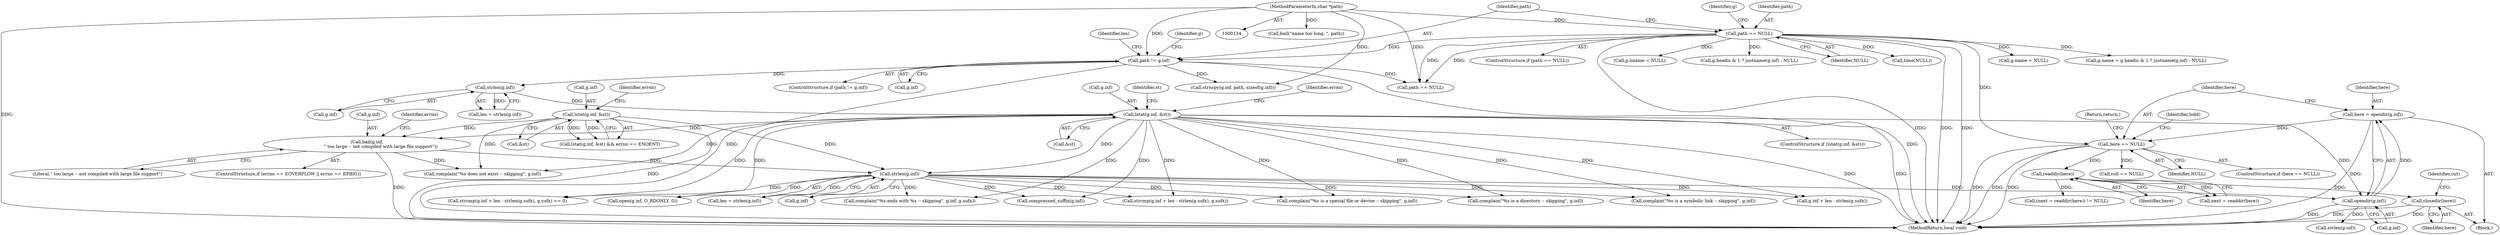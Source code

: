digraph "0_pigz_fdad1406b3ec809f4954ff7cdf9e99eb18c2458f@pointer" {
"1000553" [label="(Call,closedir(here))"];
"1000438" [label="(Call,readdir(here))"];
"1000409" [label="(Call,here == NULL)"];
"1000402" [label="(Call,here = opendir(g.inf))"];
"1000404" [label="(Call,opendir(g.inf))"];
"1000232" [label="(Call,lstat(g.inf, &st))"];
"1000227" [label="(Call,strlen(g.inf))"];
"1000196" [label="(Call,path != g.inf)"];
"1000148" [label="(Call,path == NULL)"];
"1000135" [label="(MethodParameterIn,char *path)"];
"1000304" [label="(Call,strlen(g.inf))"];
"1000281" [label="(Call,bail(g.inf,\n                    \" too large -- not compiled with large file support\"))"];
"1000264" [label="(Call,lstat(g.inf, &st))"];
"1000563" [label="(Call,strlen(g.inf))"];
"1000281" [label="(Call,bail(g.inf,\n                    \" too large -- not compiled with large file support\"))"];
"1000811" [label="(Call,g.hname = NULL)"];
"1000782" [label="(Call,g.headis & 1 ? justname(g.inf) : NULL)"];
"1000411" [label="(Identifier,NULL)"];
"1000358" [label="(Call,complain(\"%s is a symbolic link -- skipping\", g.inf))"];
"1000695" [label="(Call,g.inf + len - strlen(g.sufx))"];
"1000410" [label="(Identifier,here)"];
"1000412" [label="(Return,return;)"];
"1000414" [label="(Identifier,hold)"];
"1000222" [label="(Call,bail(\"name too long: \", path))"];
"1000273" [label="(ControlStructure,if (errno == EOVERFLOW || errno == EFBIG))"];
"1000282" [label="(Call,g.inf)"];
"1000263" [label="(Call,lstat(g.inf, &st) && errno == ENOENT)"];
"1000197" [label="(Identifier,path)"];
"1000421" [label="(Call,roll == NULL)"];
"1000438" [label="(Call,readdir(here))"];
"1000739" [label="(Call,compressed_suffix(g.inf))"];
"1000439" [label="(Identifier,here)"];
"1000148" [label="(Call,path == NULL)"];
"1000404" [label="(Call,opendir(g.inf))"];
"1000333" [label="(Call,complain(\"%s is a special file or device -- skipping\", g.inf))"];
"1000378" [label="(Call,complain(\"%s is a directory -- skipping\", g.inf))"];
"1000693" [label="(Call,strcmp(g.inf + len - strlen(g.sufx), g.sufx) == 0)"];
"1000960" [label="(Call,path == NULL)"];
"1000184" [label="(Call,time(NULL))"];
"1000285" [label="(Literal,\" too large -- not compiled with large file support\")"];
"1000694" [label="(Call,strcmp(g.inf + len - strlen(g.sufx), g.sufx))"];
"1000553" [label="(Call,closedir(here))"];
"1000403" [label="(Identifier,here)"];
"1000710" [label="(Call,complain(\"%s ends with %s -- skipping\", g.inf, g.sufx))"];
"1000226" [label="(Identifier,len)"];
"1000302" [label="(Call,len = strlen(g.inf))"];
"1001438" [label="(MethodReturn,local void)"];
"1000231" [label="(ControlStructure,if (lstat(g.inf, &st)))"];
"1000228" [label="(Call,g.inf)"];
"1000196" [label="(Call,path != g.inf)"];
"1000556" [label="(Identifier,cut)"];
"1000408" [label="(ControlStructure,if (here == NULL))"];
"1000202" [label="(Call,strncpy(g.inf, path, sizeof(g.inf)))"];
"1000225" [label="(Call,len = strlen(g.inf))"];
"1000149" [label="(Identifier,path)"];
"1000135" [label="(MethodParameterIn,char *path)"];
"1000162" [label="(Call,g.name = NULL)"];
"1000227" [label="(Call,strlen(g.inf))"];
"1000204" [label="(Identifier,g)"];
"1000409" [label="(Call,here == NULL)"];
"1000236" [label="(Call,&st)"];
"1000778" [label="(Call,g.name = g.headis & 1 ? justname(g.inf) : NULL)"];
"1000264" [label="(Call,lstat(g.inf, &st))"];
"1000195" [label="(ControlStructure,if (path != g.inf))"];
"1000405" [label="(Call,g.inf)"];
"1000287" [label="(Identifier,errno)"];
"1000271" [label="(Identifier,errno)"];
"1000435" [label="(Call,(next = readdir(here)) != NULL)"];
"1000554" [label="(Identifier,here)"];
"1000150" [label="(Identifier,NULL)"];
"1000305" [label="(Call,g.inf)"];
"1000761" [label="(Call,open(g.inf, O_RDONLY, 0))"];
"1000232" [label="(Call,lstat(g.inf, &st))"];
"1000392" [label="(Block,)"];
"1000198" [label="(Call,g.inf)"];
"1000296" [label="(Call,complain(\"%s does not exist -- skipping\", g.inf))"];
"1000436" [label="(Call,next = readdir(here))"];
"1000147" [label="(ControlStructure,if (path == NULL))"];
"1000268" [label="(Call,&st)"];
"1000265" [label="(Call,g.inf)"];
"1000304" [label="(Call,strlen(g.inf))"];
"1000242" [label="(Identifier,errno)"];
"1000313" [label="(Identifier,st)"];
"1000154" [label="(Identifier,g)"];
"1000233" [label="(Call,g.inf)"];
"1000402" [label="(Call,here = opendir(g.inf))"];
"1000553" -> "1000392"  [label="AST: "];
"1000553" -> "1000554"  [label="CFG: "];
"1000554" -> "1000553"  [label="AST: "];
"1000556" -> "1000553"  [label="CFG: "];
"1000553" -> "1001438"  [label="DDG: "];
"1000553" -> "1001438"  [label="DDG: "];
"1000438" -> "1000553"  [label="DDG: "];
"1000438" -> "1000436"  [label="AST: "];
"1000438" -> "1000439"  [label="CFG: "];
"1000439" -> "1000438"  [label="AST: "];
"1000436" -> "1000438"  [label="CFG: "];
"1000438" -> "1000435"  [label="DDG: "];
"1000438" -> "1000436"  [label="DDG: "];
"1000409" -> "1000438"  [label="DDG: "];
"1000409" -> "1000408"  [label="AST: "];
"1000409" -> "1000411"  [label="CFG: "];
"1000410" -> "1000409"  [label="AST: "];
"1000411" -> "1000409"  [label="AST: "];
"1000412" -> "1000409"  [label="CFG: "];
"1000414" -> "1000409"  [label="CFG: "];
"1000409" -> "1001438"  [label="DDG: "];
"1000409" -> "1001438"  [label="DDG: "];
"1000409" -> "1001438"  [label="DDG: "];
"1000402" -> "1000409"  [label="DDG: "];
"1000148" -> "1000409"  [label="DDG: "];
"1000409" -> "1000421"  [label="DDG: "];
"1000402" -> "1000392"  [label="AST: "];
"1000402" -> "1000404"  [label="CFG: "];
"1000403" -> "1000402"  [label="AST: "];
"1000404" -> "1000402"  [label="AST: "];
"1000410" -> "1000402"  [label="CFG: "];
"1000402" -> "1001438"  [label="DDG: "];
"1000404" -> "1000402"  [label="DDG: "];
"1000404" -> "1000405"  [label="CFG: "];
"1000405" -> "1000404"  [label="AST: "];
"1000404" -> "1001438"  [label="DDG: "];
"1000232" -> "1000404"  [label="DDG: "];
"1000304" -> "1000404"  [label="DDG: "];
"1000404" -> "1000563"  [label="DDG: "];
"1000232" -> "1000231"  [label="AST: "];
"1000232" -> "1000236"  [label="CFG: "];
"1000233" -> "1000232"  [label="AST: "];
"1000236" -> "1000232"  [label="AST: "];
"1000242" -> "1000232"  [label="CFG: "];
"1000313" -> "1000232"  [label="CFG: "];
"1000232" -> "1001438"  [label="DDG: "];
"1000232" -> "1001438"  [label="DDG: "];
"1000227" -> "1000232"  [label="DDG: "];
"1000232" -> "1000281"  [label="DDG: "];
"1000232" -> "1000296"  [label="DDG: "];
"1000232" -> "1000304"  [label="DDG: "];
"1000232" -> "1000333"  [label="DDG: "];
"1000232" -> "1000358"  [label="DDG: "];
"1000232" -> "1000378"  [label="DDG: "];
"1000232" -> "1000693"  [label="DDG: "];
"1000232" -> "1000694"  [label="DDG: "];
"1000232" -> "1000695"  [label="DDG: "];
"1000232" -> "1000710"  [label="DDG: "];
"1000232" -> "1000739"  [label="DDG: "];
"1000232" -> "1000761"  [label="DDG: "];
"1000227" -> "1000225"  [label="AST: "];
"1000227" -> "1000228"  [label="CFG: "];
"1000228" -> "1000227"  [label="AST: "];
"1000225" -> "1000227"  [label="CFG: "];
"1000227" -> "1000225"  [label="DDG: "];
"1000196" -> "1000227"  [label="DDG: "];
"1000196" -> "1000195"  [label="AST: "];
"1000196" -> "1000198"  [label="CFG: "];
"1000197" -> "1000196"  [label="AST: "];
"1000198" -> "1000196"  [label="AST: "];
"1000204" -> "1000196"  [label="CFG: "];
"1000226" -> "1000196"  [label="CFG: "];
"1000196" -> "1001438"  [label="DDG: "];
"1000196" -> "1001438"  [label="DDG: "];
"1000148" -> "1000196"  [label="DDG: "];
"1000135" -> "1000196"  [label="DDG: "];
"1000196" -> "1000202"  [label="DDG: "];
"1000196" -> "1000960"  [label="DDG: "];
"1000148" -> "1000147"  [label="AST: "];
"1000148" -> "1000150"  [label="CFG: "];
"1000149" -> "1000148"  [label="AST: "];
"1000150" -> "1000148"  [label="AST: "];
"1000154" -> "1000148"  [label="CFG: "];
"1000197" -> "1000148"  [label="CFG: "];
"1000148" -> "1001438"  [label="DDG: "];
"1000148" -> "1001438"  [label="DDG: "];
"1000148" -> "1001438"  [label="DDG: "];
"1000135" -> "1000148"  [label="DDG: "];
"1000148" -> "1000162"  [label="DDG: "];
"1000148" -> "1000184"  [label="DDG: "];
"1000148" -> "1000778"  [label="DDG: "];
"1000148" -> "1000782"  [label="DDG: "];
"1000148" -> "1000811"  [label="DDG: "];
"1000148" -> "1000960"  [label="DDG: "];
"1000148" -> "1000960"  [label="DDG: "];
"1000135" -> "1000134"  [label="AST: "];
"1000135" -> "1001438"  [label="DDG: "];
"1000135" -> "1000202"  [label="DDG: "];
"1000135" -> "1000222"  [label="DDG: "];
"1000135" -> "1000960"  [label="DDG: "];
"1000304" -> "1000302"  [label="AST: "];
"1000304" -> "1000305"  [label="CFG: "];
"1000305" -> "1000304"  [label="AST: "];
"1000302" -> "1000304"  [label="CFG: "];
"1000304" -> "1000302"  [label="DDG: "];
"1000281" -> "1000304"  [label="DDG: "];
"1000264" -> "1000304"  [label="DDG: "];
"1000304" -> "1000333"  [label="DDG: "];
"1000304" -> "1000358"  [label="DDG: "];
"1000304" -> "1000378"  [label="DDG: "];
"1000304" -> "1000693"  [label="DDG: "];
"1000304" -> "1000694"  [label="DDG: "];
"1000304" -> "1000695"  [label="DDG: "];
"1000304" -> "1000710"  [label="DDG: "];
"1000304" -> "1000739"  [label="DDG: "];
"1000304" -> "1000761"  [label="DDG: "];
"1000281" -> "1000273"  [label="AST: "];
"1000281" -> "1000285"  [label="CFG: "];
"1000282" -> "1000281"  [label="AST: "];
"1000285" -> "1000281"  [label="AST: "];
"1000287" -> "1000281"  [label="CFG: "];
"1000281" -> "1001438"  [label="DDG: "];
"1000264" -> "1000281"  [label="DDG: "];
"1000281" -> "1000296"  [label="DDG: "];
"1000264" -> "1000263"  [label="AST: "];
"1000264" -> "1000268"  [label="CFG: "];
"1000265" -> "1000264"  [label="AST: "];
"1000268" -> "1000264"  [label="AST: "];
"1000271" -> "1000264"  [label="CFG: "];
"1000263" -> "1000264"  [label="CFG: "];
"1000264" -> "1001438"  [label="DDG: "];
"1000264" -> "1000263"  [label="DDG: "];
"1000264" -> "1000263"  [label="DDG: "];
"1000264" -> "1000296"  [label="DDG: "];
}
